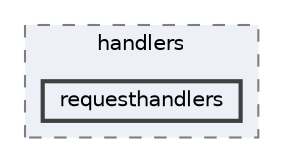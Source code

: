 digraph "/Users/nicolapanozzo/unibo/Kaunas Courses/Component Based Software Engineering/chesscom_api_wrapper/app/chesscomwrapper/src/handlers/requesthandlers"
{
 // LATEX_PDF_SIZE
  bgcolor="transparent";
  edge [fontname=Helvetica,fontsize=10,labelfontname=Helvetica,labelfontsize=10];
  node [fontname=Helvetica,fontsize=10,shape=box,height=0.2,width=0.4];
  compound=true
  subgraph clusterdir_5686efc8b5ddd35b6b727c343c338ca5 {
    graph [ bgcolor="#edf0f7", pencolor="grey50", label="handlers", fontname=Helvetica,fontsize=10 style="filled,dashed", URL="dir_5686efc8b5ddd35b6b727c343c338ca5.html",tooltip=""]
  dir_dc1ed5c356f8819433ca9407ac282f30 [label="requesthandlers", fillcolor="#edf0f7", color="grey25", style="filled,bold", URL="dir_dc1ed5c356f8819433ca9407ac282f30.html",tooltip=""];
  }
}
